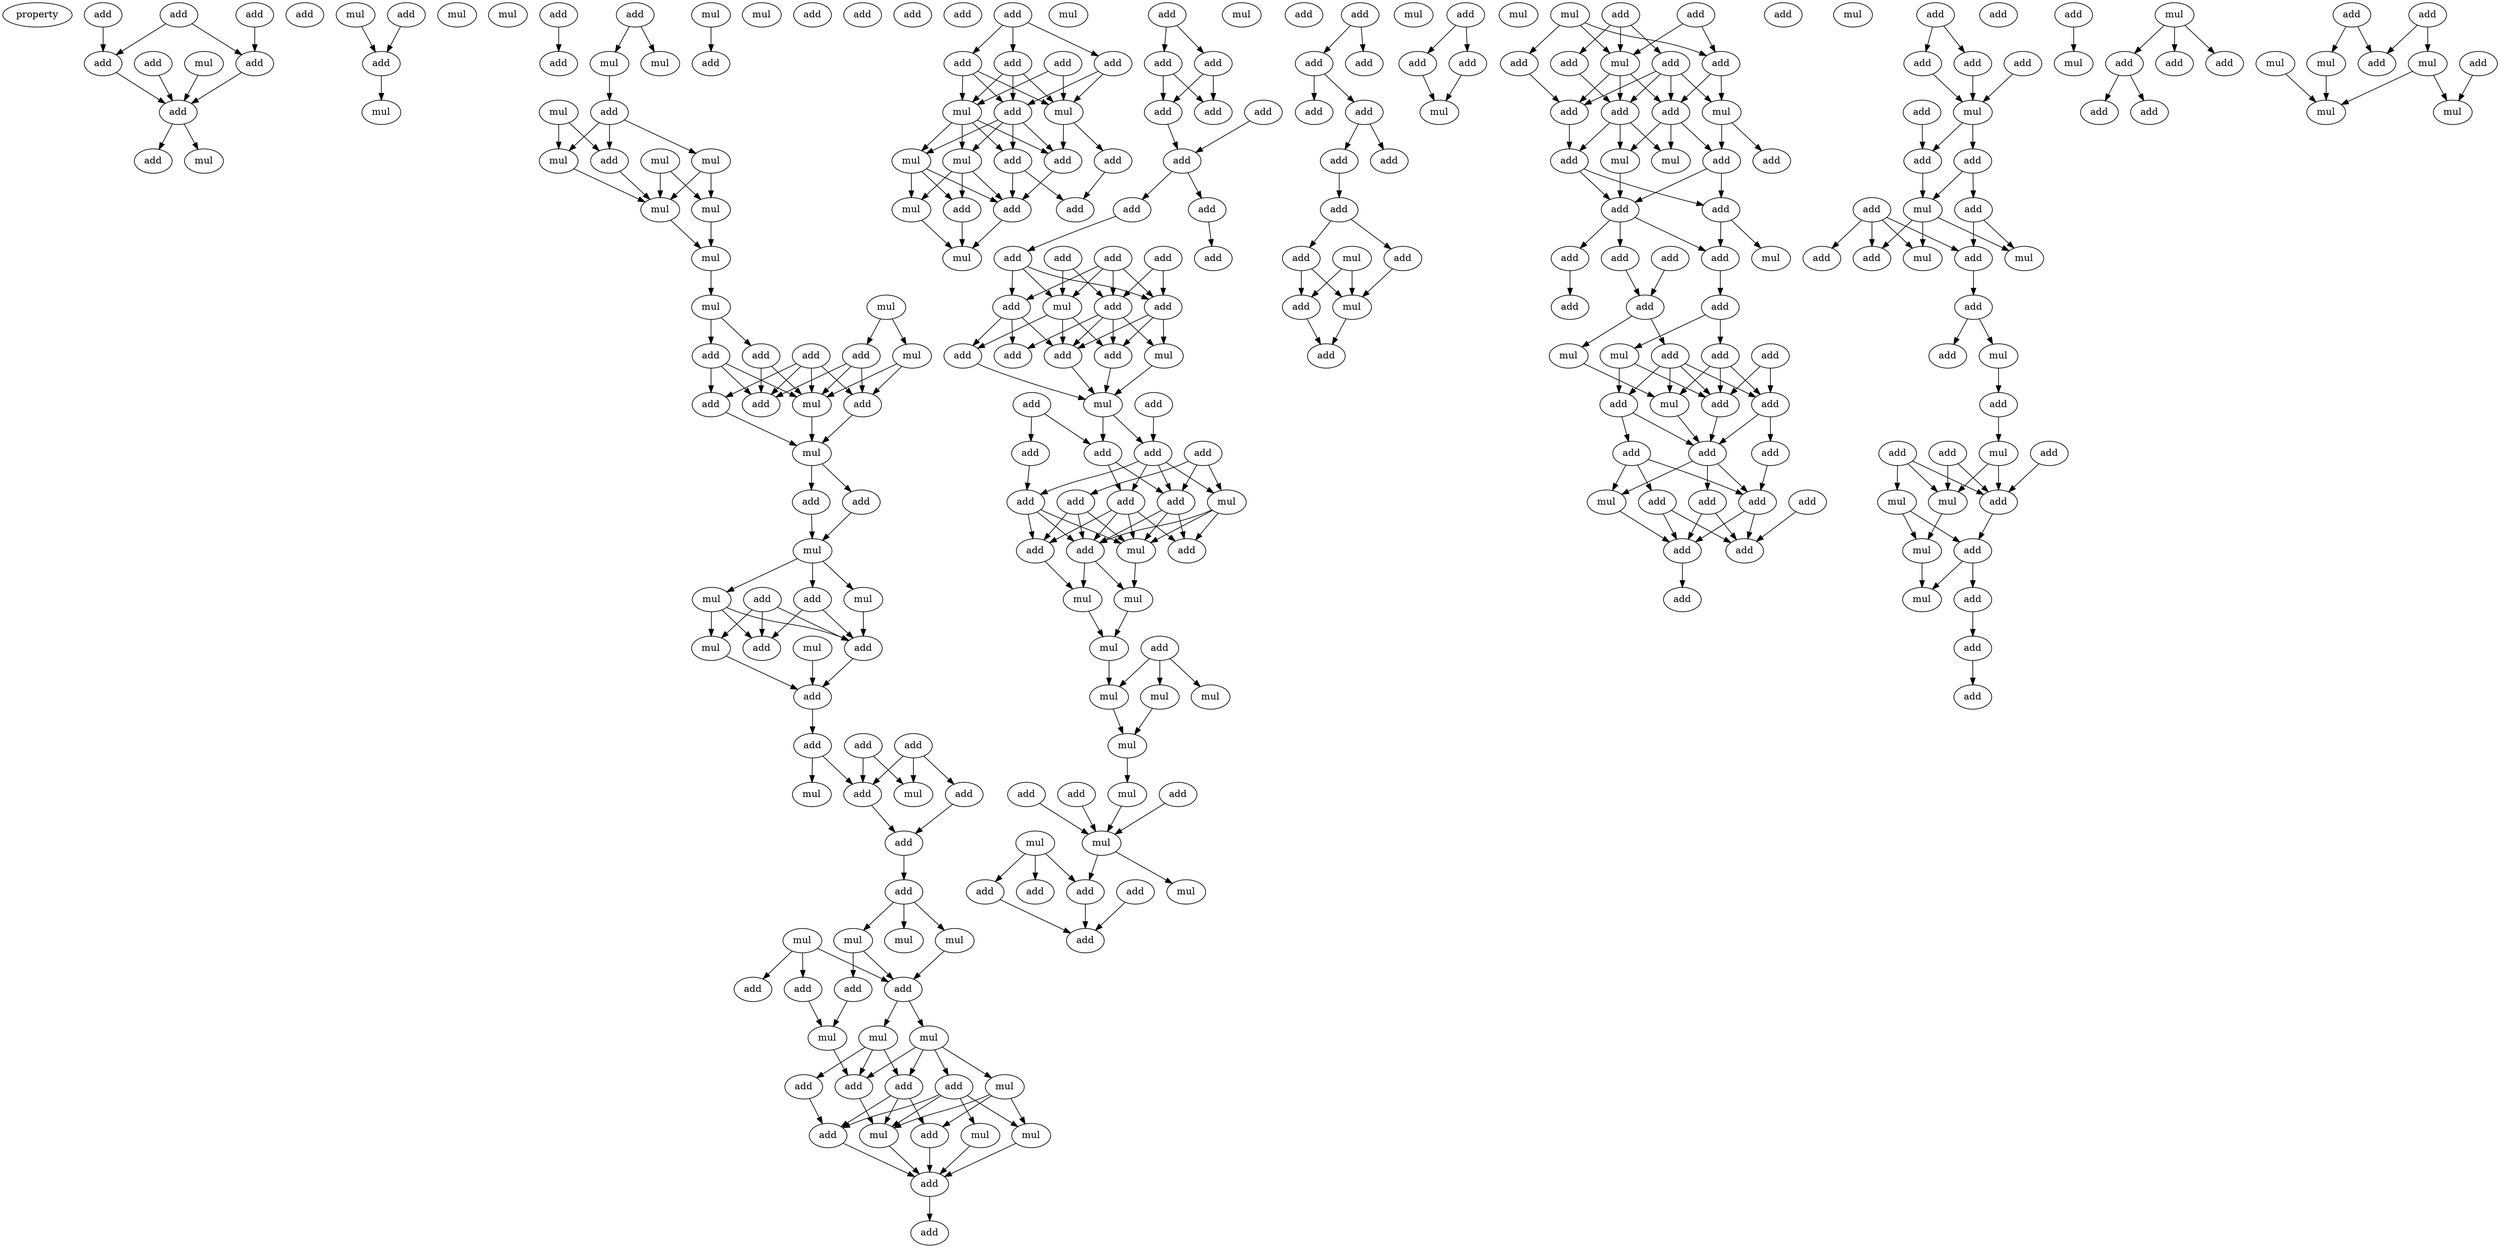 digraph {
    node [fontcolor=black]
    property [mul=2,lf=1.9]
    0 [ label = add ];
    1 [ label = add ];
    2 [ label = add ];
    3 [ label = add ];
    4 [ label = add ];
    5 [ label = mul ];
    6 [ label = add ];
    7 [ label = add ];
    8 [ label = add ];
    9 [ label = mul ];
    10 [ label = add ];
    11 [ label = mul ];
    12 [ label = add ];
    13 [ label = add ];
    14 [ label = mul ];
    15 [ label = mul ];
    16 [ label = mul ];
    17 [ label = add ];
    18 [ label = add ];
    19 [ label = add ];
    20 [ label = mul ];
    21 [ label = mul ];
    22 [ label = mul ];
    23 [ label = add ];
    24 [ label = mul ];
    25 [ label = add ];
    26 [ label = mul ];
    27 [ label = mul ];
    28 [ label = mul ];
    29 [ label = mul ];
    30 [ label = add ];
    31 [ label = add ];
    32 [ label = mul ];
    33 [ label = mul ];
    34 [ label = mul ];
    35 [ label = mul ];
    36 [ label = mul ];
    37 [ label = add ];
    38 [ label = add ];
    39 [ label = add ];
    40 [ label = mul ];
    41 [ label = add ];
    42 [ label = add ];
    43 [ label = add ];
    44 [ label = mul ];
    45 [ label = add ];
    46 [ label = mul ];
    47 [ label = add ];
    48 [ label = add ];
    49 [ label = add ];
    50 [ label = mul ];
    51 [ label = mul ];
    52 [ label = mul ];
    53 [ label = add ];
    54 [ label = add ];
    55 [ label = add ];
    56 [ label = add ];
    57 [ label = mul ];
    58 [ label = mul ];
    59 [ label = add ];
    60 [ label = add ];
    61 [ label = add ];
    62 [ label = add ];
    63 [ label = add ];
    64 [ label = add ];
    65 [ label = mul ];
    66 [ label = add ];
    67 [ label = mul ];
    68 [ label = add ];
    69 [ label = add ];
    70 [ label = add ];
    71 [ label = mul ];
    72 [ label = mul ];
    73 [ label = mul ];
    74 [ label = mul ];
    75 [ label = add ];
    76 [ label = add ];
    77 [ label = add ];
    78 [ label = add ];
    79 [ label = mul ];
    80 [ label = mul ];
    81 [ label = mul ];
    82 [ label = add ];
    83 [ label = add ];
    84 [ label = mul ];
    85 [ label = add ];
    86 [ label = add ];
    87 [ label = add ];
    88 [ label = mul ];
    89 [ label = mul ];
    90 [ label = add ];
    91 [ label = mul ];
    92 [ label = add ];
    93 [ label = add ];
    94 [ label = add ];
    95 [ label = add ];
    96 [ label = add ];
    97 [ label = add ];
    98 [ label = mul ];
    99 [ label = add ];
    100 [ label = mul ];
    101 [ label = add ];
    102 [ label = mul ];
    103 [ label = mul ];
    104 [ label = add ];
    105 [ label = add ];
    106 [ label = add ];
    107 [ label = mul ];
    108 [ label = add ];
    109 [ label = add ];
    110 [ label = mul ];
    111 [ label = add ];
    112 [ label = mul ];
    113 [ label = add ];
    114 [ label = add ];
    115 [ label = add ];
    116 [ label = mul ];
    117 [ label = add ];
    118 [ label = add ];
    119 [ label = add ];
    120 [ label = add ];
    121 [ label = add ];
    122 [ label = add ];
    123 [ label = add ];
    124 [ label = add ];
    125 [ label = add ];
    126 [ label = add ];
    127 [ label = add ];
    128 [ label = mul ];
    129 [ label = add ];
    130 [ label = add ];
    131 [ label = add ];
    132 [ label = add ];
    133 [ label = add ];
    134 [ label = mul ];
    135 [ label = add ];
    136 [ label = add ];
    137 [ label = mul ];
    138 [ label = add ];
    139 [ label = add ];
    140 [ label = add ];
    141 [ label = add ];
    142 [ label = add ];
    143 [ label = add ];
    144 [ label = add ];
    145 [ label = mul ];
    146 [ label = add ];
    147 [ label = add ];
    148 [ label = add ];
    149 [ label = add ];
    150 [ label = add ];
    151 [ label = mul ];
    152 [ label = add ];
    153 [ label = mul ];
    154 [ label = mul ];
    155 [ label = add ];
    156 [ label = mul ];
    157 [ label = mul ];
    158 [ label = mul ];
    159 [ label = mul ];
    160 [ label = mul ];
    161 [ label = add ];
    162 [ label = add ];
    163 [ label = mul ];
    164 [ label = add ];
    165 [ label = mul ];
    166 [ label = mul ];
    167 [ label = add ];
    168 [ label = add ];
    169 [ label = mul ];
    170 [ label = add ];
    171 [ label = add ];
    172 [ label = add ];
    173 [ label = add ];
    174 [ label = add ];
    175 [ label = add ];
    176 [ label = add ];
    177 [ label = add ];
    178 [ label = add ];
    179 [ label = add ];
    180 [ label = add ];
    181 [ label = add ];
    182 [ label = mul ];
    183 [ label = add ];
    184 [ label = add ];
    185 [ label = mul ];
    186 [ label = mul ];
    187 [ label = add ];
    188 [ label = add ];
    189 [ label = add ];
    190 [ label = add ];
    191 [ label = add ];
    192 [ label = mul ];
    193 [ label = mul ];
    194 [ label = add ];
    195 [ label = mul ];
    196 [ label = add ];
    197 [ label = add ];
    198 [ label = mul ];
    199 [ label = add ];
    200 [ label = add ];
    201 [ label = add ];
    202 [ label = add ];
    203 [ label = add ];
    204 [ label = mul ];
    205 [ label = add ];
    206 [ label = add ];
    207 [ label = add ];
    208 [ label = mul ];
    209 [ label = mul ];
    210 [ label = add ];
    211 [ label = add ];
    212 [ label = add ];
    213 [ label = add ];
    214 [ label = mul ];
    215 [ label = add ];
    216 [ label = add ];
    217 [ label = add ];
    218 [ label = add ];
    219 [ label = add ];
    220 [ label = add ];
    221 [ label = mul ];
    222 [ label = add ];
    223 [ label = add ];
    224 [ label = add ];
    225 [ label = mul ];
    226 [ label = add ];
    227 [ label = add ];
    228 [ label = mul ];
    229 [ label = add ];
    230 [ label = add ];
    231 [ label = add ];
    232 [ label = add ];
    233 [ label = add ];
    234 [ label = add ];
    235 [ label = add ];
    236 [ label = add ];
    237 [ label = mul ];
    238 [ label = add ];
    239 [ label = add ];
    240 [ label = add ];
    241 [ label = mul ];
    242 [ label = add ];
    243 [ label = add ];
    244 [ label = add ];
    245 [ label = add ];
    246 [ label = add ];
    247 [ label = add ];
    248 [ label = mul ];
    249 [ label = add ];
    250 [ label = add ];
    251 [ label = add ];
    252 [ label = add ];
    253 [ label = mul ];
    254 [ label = add ];
    255 [ label = add ];
    256 [ label = mul ];
    257 [ label = mul ];
    258 [ label = add ];
    259 [ label = add ];
    260 [ label = add ];
    261 [ label = add ];
    262 [ label = mul ];
    263 [ label = add ];
    264 [ label = add ];
    265 [ label = add ];
    266 [ label = add ];
    267 [ label = mul ];
    268 [ label = mul ];
    269 [ label = add ];
    270 [ label = mul ];
    271 [ label = add ];
    272 [ label = mul ];
    273 [ label = add ];
    274 [ label = mul ];
    275 [ label = mul ];
    276 [ label = add ];
    277 [ label = add ];
    278 [ label = mul ];
    279 [ label = add ];
    280 [ label = add ];
    281 [ label = add ];
    282 [ label = add ];
    283 [ label = add ];
    284 [ label = add ];
    285 [ label = add ];
    286 [ label = add ];
    287 [ label = add ];
    288 [ label = mul ];
    289 [ label = add ];
    290 [ label = mul ];
    291 [ label = mul ];
    292 [ label = mul ];
    293 [ label = mul ];
    0 -> 3 [ name = 0 ];
    1 -> 7 [ name = 1 ];
    2 -> 3 [ name = 2 ];
    2 -> 7 [ name = 3 ];
    3 -> 8 [ name = 4 ];
    4 -> 8 [ name = 5 ];
    5 -> 8 [ name = 6 ];
    7 -> 8 [ name = 7 ];
    8 -> 10 [ name = 8 ];
    8 -> 11 [ name = 9 ];
    9 -> 13 [ name = 10 ];
    12 -> 13 [ name = 11 ];
    13 -> 14 [ name = 12 ];
    17 -> 18 [ name = 13 ];
    19 -> 22 [ name = 14 ];
    19 -> 24 [ name = 15 ];
    20 -> 23 [ name = 16 ];
    22 -> 25 [ name = 17 ];
    25 -> 27 [ name = 18 ];
    25 -> 29 [ name = 19 ];
    25 -> 30 [ name = 20 ];
    26 -> 29 [ name = 21 ];
    26 -> 30 [ name = 22 ];
    27 -> 32 [ name = 23 ];
    27 -> 33 [ name = 24 ];
    28 -> 32 [ name = 25 ];
    28 -> 33 [ name = 26 ];
    29 -> 32 [ name = 27 ];
    30 -> 32 [ name = 28 ];
    32 -> 34 [ name = 29 ];
    33 -> 34 [ name = 30 ];
    34 -> 35 [ name = 31 ];
    35 -> 37 [ name = 32 ];
    35 -> 38 [ name = 33 ];
    36 -> 39 [ name = 34 ];
    36 -> 40 [ name = 35 ];
    37 -> 43 [ name = 36 ];
    37 -> 44 [ name = 37 ];
    37 -> 45 [ name = 38 ];
    38 -> 44 [ name = 39 ];
    38 -> 45 [ name = 40 ];
    39 -> 42 [ name = 41 ];
    39 -> 44 [ name = 42 ];
    39 -> 45 [ name = 43 ];
    40 -> 42 [ name = 44 ];
    40 -> 44 [ name = 45 ];
    41 -> 42 [ name = 46 ];
    41 -> 43 [ name = 47 ];
    41 -> 44 [ name = 48 ];
    41 -> 45 [ name = 49 ];
    42 -> 46 [ name = 50 ];
    43 -> 46 [ name = 51 ];
    44 -> 46 [ name = 52 ];
    46 -> 47 [ name = 53 ];
    46 -> 48 [ name = 54 ];
    47 -> 50 [ name = 55 ];
    48 -> 50 [ name = 56 ];
    50 -> 51 [ name = 57 ];
    50 -> 52 [ name = 58 ];
    50 -> 53 [ name = 59 ];
    51 -> 55 [ name = 60 ];
    51 -> 56 [ name = 61 ];
    51 -> 58 [ name = 62 ];
    52 -> 56 [ name = 63 ];
    53 -> 55 [ name = 64 ];
    53 -> 56 [ name = 65 ];
    54 -> 55 [ name = 66 ];
    54 -> 56 [ name = 67 ];
    54 -> 58 [ name = 68 ];
    56 -> 59 [ name = 69 ];
    57 -> 59 [ name = 70 ];
    58 -> 59 [ name = 71 ];
    59 -> 61 [ name = 72 ];
    60 -> 66 [ name = 73 ];
    60 -> 67 [ name = 74 ];
    60 -> 68 [ name = 75 ];
    61 -> 65 [ name = 76 ];
    61 -> 68 [ name = 77 ];
    62 -> 67 [ name = 78 ];
    62 -> 68 [ name = 79 ];
    66 -> 69 [ name = 80 ];
    68 -> 69 [ name = 81 ];
    69 -> 70 [ name = 82 ];
    70 -> 72 [ name = 83 ];
    70 -> 73 [ name = 84 ];
    70 -> 74 [ name = 85 ];
    71 -> 76 [ name = 86 ];
    71 -> 77 [ name = 87 ];
    71 -> 78 [ name = 88 ];
    72 -> 76 [ name = 89 ];
    73 -> 75 [ name = 90 ];
    73 -> 76 [ name = 91 ];
    75 -> 79 [ name = 92 ];
    76 -> 80 [ name = 93 ];
    76 -> 81 [ name = 94 ];
    78 -> 79 [ name = 95 ];
    79 -> 83 [ name = 96 ];
    80 -> 83 [ name = 97 ];
    80 -> 85 [ name = 98 ];
    80 -> 86 [ name = 99 ];
    81 -> 82 [ name = 100 ];
    81 -> 83 [ name = 101 ];
    81 -> 84 [ name = 102 ];
    81 -> 86 [ name = 103 ];
    82 -> 87 [ name = 104 ];
    82 -> 88 [ name = 105 ];
    82 -> 89 [ name = 106 ];
    82 -> 91 [ name = 107 ];
    83 -> 88 [ name = 108 ];
    84 -> 88 [ name = 109 ];
    84 -> 90 [ name = 110 ];
    84 -> 91 [ name = 111 ];
    85 -> 87 [ name = 112 ];
    86 -> 87 [ name = 113 ];
    86 -> 88 [ name = 114 ];
    86 -> 90 [ name = 115 ];
    87 -> 92 [ name = 116 ];
    88 -> 92 [ name = 117 ];
    89 -> 92 [ name = 118 ];
    90 -> 92 [ name = 119 ];
    91 -> 92 [ name = 120 ];
    92 -> 93 [ name = 121 ];
    94 -> 95 [ name = 122 ];
    94 -> 97 [ name = 123 ];
    94 -> 99 [ name = 124 ];
    95 -> 100 [ name = 125 ];
    95 -> 101 [ name = 126 ];
    96 -> 100 [ name = 127 ];
    96 -> 102 [ name = 128 ];
    97 -> 100 [ name = 129 ];
    97 -> 101 [ name = 130 ];
    97 -> 102 [ name = 131 ];
    99 -> 100 [ name = 132 ];
    99 -> 101 [ name = 133 ];
    99 -> 102 [ name = 134 ];
    100 -> 105 [ name = 135 ];
    100 -> 106 [ name = 136 ];
    101 -> 103 [ name = 137 ];
    101 -> 104 [ name = 138 ];
    101 -> 105 [ name = 139 ];
    101 -> 107 [ name = 140 ];
    102 -> 103 [ name = 141 ];
    102 -> 104 [ name = 142 ];
    102 -> 105 [ name = 143 ];
    102 -> 107 [ name = 144 ];
    103 -> 108 [ name = 145 ];
    103 -> 109 [ name = 146 ];
    103 -> 110 [ name = 147 ];
    104 -> 108 [ name = 148 ];
    104 -> 111 [ name = 149 ];
    105 -> 108 [ name = 150 ];
    106 -> 111 [ name = 151 ];
    107 -> 108 [ name = 152 ];
    107 -> 109 [ name = 153 ];
    107 -> 110 [ name = 154 ];
    108 -> 112 [ name = 155 ];
    109 -> 112 [ name = 156 ];
    110 -> 112 [ name = 157 ];
    113 -> 114 [ name = 158 ];
    113 -> 115 [ name = 159 ];
    114 -> 117 [ name = 160 ];
    114 -> 119 [ name = 161 ];
    115 -> 117 [ name = 162 ];
    115 -> 119 [ name = 163 ];
    118 -> 120 [ name = 164 ];
    119 -> 120 [ name = 165 ];
    120 -> 121 [ name = 166 ];
    120 -> 122 [ name = 167 ];
    121 -> 124 [ name = 168 ];
    122 -> 123 [ name = 169 ];
    124 -> 128 [ name = 170 ];
    124 -> 129 [ name = 171 ];
    124 -> 131 [ name = 172 ];
    125 -> 130 [ name = 173 ];
    125 -> 131 [ name = 174 ];
    126 -> 128 [ name = 175 ];
    126 -> 130 [ name = 176 ];
    127 -> 128 [ name = 177 ];
    127 -> 129 [ name = 178 ];
    127 -> 130 [ name = 179 ];
    127 -> 131 [ name = 180 ];
    128 -> 132 [ name = 181 ];
    128 -> 133 [ name = 182 ];
    128 -> 136 [ name = 183 ];
    129 -> 132 [ name = 184 ];
    129 -> 135 [ name = 185 ];
    129 -> 136 [ name = 186 ];
    130 -> 132 [ name = 187 ];
    130 -> 133 [ name = 188 ];
    130 -> 134 [ name = 189 ];
    130 -> 135 [ name = 190 ];
    131 -> 132 [ name = 191 ];
    131 -> 133 [ name = 192 ];
    131 -> 134 [ name = 193 ];
    132 -> 137 [ name = 194 ];
    133 -> 137 [ name = 195 ];
    134 -> 137 [ name = 196 ];
    136 -> 137 [ name = 197 ];
    137 -> 141 [ name = 198 ];
    137 -> 143 [ name = 199 ];
    138 -> 140 [ name = 200 ];
    138 -> 143 [ name = 201 ];
    139 -> 141 [ name = 202 ];
    140 -> 148 [ name = 203 ];
    141 -> 144 [ name = 204 ];
    141 -> 145 [ name = 205 ];
    141 -> 146 [ name = 206 ];
    141 -> 148 [ name = 207 ];
    142 -> 144 [ name = 208 ];
    142 -> 145 [ name = 209 ];
    142 -> 147 [ name = 210 ];
    143 -> 144 [ name = 211 ];
    143 -> 146 [ name = 212 ];
    144 -> 149 [ name = 213 ];
    144 -> 151 [ name = 214 ];
    144 -> 152 [ name = 215 ];
    145 -> 149 [ name = 216 ];
    145 -> 151 [ name = 217 ];
    145 -> 152 [ name = 218 ];
    146 -> 149 [ name = 219 ];
    146 -> 150 [ name = 220 ];
    146 -> 151 [ name = 221 ];
    146 -> 152 [ name = 222 ];
    147 -> 149 [ name = 223 ];
    147 -> 150 [ name = 224 ];
    147 -> 151 [ name = 225 ];
    148 -> 149 [ name = 226 ];
    148 -> 150 [ name = 227 ];
    148 -> 151 [ name = 228 ];
    149 -> 153 [ name = 229 ];
    149 -> 154 [ name = 230 ];
    150 -> 154 [ name = 231 ];
    151 -> 153 [ name = 232 ];
    153 -> 156 [ name = 233 ];
    154 -> 156 [ name = 234 ];
    155 -> 157 [ name = 235 ];
    155 -> 158 [ name = 236 ];
    155 -> 159 [ name = 237 ];
    156 -> 157 [ name = 238 ];
    157 -> 160 [ name = 239 ];
    158 -> 160 [ name = 240 ];
    160 -> 163 [ name = 241 ];
    161 -> 166 [ name = 242 ];
    162 -> 166 [ name = 243 ];
    163 -> 166 [ name = 244 ];
    164 -> 166 [ name = 245 ];
    165 -> 167 [ name = 246 ];
    165 -> 168 [ name = 247 ];
    165 -> 171 [ name = 248 ];
    166 -> 168 [ name = 249 ];
    166 -> 169 [ name = 250 ];
    167 -> 172 [ name = 251 ];
    168 -> 172 [ name = 252 ];
    170 -> 172 [ name = 253 ];
    174 -> 175 [ name = 254 ];
    174 -> 176 [ name = 255 ];
    175 -> 177 [ name = 256 ];
    175 -> 178 [ name = 257 ];
    178 -> 179 [ name = 258 ];
    178 -> 180 [ name = 259 ];
    179 -> 181 [ name = 260 ];
    181 -> 183 [ name = 261 ];
    181 -> 184 [ name = 262 ];
    183 -> 186 [ name = 263 ];
    183 -> 187 [ name = 264 ];
    184 -> 186 [ name = 265 ];
    185 -> 186 [ name = 266 ];
    185 -> 187 [ name = 267 ];
    186 -> 188 [ name = 268 ];
    187 -> 188 [ name = 269 ];
    189 -> 190 [ name = 270 ];
    189 -> 191 [ name = 271 ];
    190 -> 193 [ name = 272 ];
    191 -> 193 [ name = 273 ];
    194 -> 197 [ name = 274 ];
    194 -> 198 [ name = 275 ];
    195 -> 197 [ name = 276 ];
    195 -> 198 [ name = 277 ];
    195 -> 201 [ name = 278 ];
    196 -> 198 [ name = 279 ];
    196 -> 199 [ name = 280 ];
    196 -> 200 [ name = 281 ];
    197 -> 204 [ name = 282 ];
    197 -> 205 [ name = 283 ];
    198 -> 202 [ name = 284 ];
    198 -> 203 [ name = 285 ];
    198 -> 205 [ name = 286 ];
    199 -> 202 [ name = 287 ];
    200 -> 202 [ name = 288 ];
    200 -> 203 [ name = 289 ];
    200 -> 204 [ name = 290 ];
    200 -> 205 [ name = 291 ];
    201 -> 203 [ name = 292 ];
    202 -> 208 [ name = 293 ];
    202 -> 209 [ name = 294 ];
    202 -> 210 [ name = 295 ];
    203 -> 210 [ name = 296 ];
    204 -> 206 [ name = 297 ];
    204 -> 207 [ name = 298 ];
    205 -> 206 [ name = 299 ];
    205 -> 208 [ name = 300 ];
    205 -> 209 [ name = 301 ];
    206 -> 211 [ name = 302 ];
    206 -> 212 [ name = 303 ];
    209 -> 211 [ name = 304 ];
    210 -> 211 [ name = 305 ];
    210 -> 212 [ name = 306 ];
    211 -> 213 [ name = 307 ];
    211 -> 216 [ name = 308 ];
    211 -> 217 [ name = 309 ];
    212 -> 213 [ name = 310 ];
    212 -> 214 [ name = 311 ];
    213 -> 220 [ name = 312 ];
    215 -> 218 [ name = 313 ];
    216 -> 218 [ name = 314 ];
    217 -> 219 [ name = 315 ];
    218 -> 224 [ name = 316 ];
    218 -> 225 [ name = 317 ];
    220 -> 221 [ name = 318 ];
    220 -> 222 [ name = 319 ];
    221 -> 227 [ name = 320 ];
    221 -> 229 [ name = 321 ];
    222 -> 228 [ name = 322 ];
    222 -> 229 [ name = 323 ];
    222 -> 230 [ name = 324 ];
    223 -> 229 [ name = 325 ];
    223 -> 230 [ name = 326 ];
    224 -> 227 [ name = 327 ];
    224 -> 228 [ name = 328 ];
    224 -> 229 [ name = 329 ];
    224 -> 230 [ name = 330 ];
    225 -> 228 [ name = 331 ];
    227 -> 231 [ name = 332 ];
    227 -> 232 [ name = 333 ];
    228 -> 232 [ name = 334 ];
    229 -> 232 [ name = 335 ];
    230 -> 232 [ name = 336 ];
    230 -> 233 [ name = 337 ];
    231 -> 235 [ name = 338 ];
    231 -> 236 [ name = 339 ];
    231 -> 237 [ name = 340 ];
    232 -> 234 [ name = 341 ];
    232 -> 236 [ name = 342 ];
    232 -> 237 [ name = 343 ];
    233 -> 236 [ name = 344 ];
    234 -> 239 [ name = 345 ];
    234 -> 240 [ name = 346 ];
    235 -> 239 [ name = 347 ];
    235 -> 240 [ name = 348 ];
    236 -> 239 [ name = 349 ];
    236 -> 240 [ name = 350 ];
    237 -> 239 [ name = 351 ];
    238 -> 240 [ name = 352 ];
    239 -> 242 [ name = 353 ];
    243 -> 244 [ name = 354 ];
    243 -> 245 [ name = 355 ];
    244 -> 248 [ name = 356 ];
    245 -> 248 [ name = 357 ];
    246 -> 248 [ name = 358 ];
    247 -> 249 [ name = 359 ];
    248 -> 249 [ name = 360 ];
    248 -> 250 [ name = 361 ];
    249 -> 253 [ name = 362 ];
    250 -> 252 [ name = 363 ];
    250 -> 253 [ name = 364 ];
    252 -> 257 [ name = 365 ];
    252 -> 258 [ name = 366 ];
    253 -> 256 [ name = 367 ];
    253 -> 257 [ name = 368 ];
    253 -> 259 [ name = 369 ];
    254 -> 255 [ name = 370 ];
    254 -> 256 [ name = 371 ];
    254 -> 258 [ name = 372 ];
    254 -> 259 [ name = 373 ];
    258 -> 260 [ name = 374 ];
    260 -> 261 [ name = 375 ];
    260 -> 262 [ name = 376 ];
    262 -> 263 [ name = 377 ];
    263 -> 267 [ name = 378 ];
    264 -> 269 [ name = 379 ];
    264 -> 270 [ name = 380 ];
    265 -> 268 [ name = 381 ];
    265 -> 269 [ name = 382 ];
    265 -> 270 [ name = 383 ];
    266 -> 269 [ name = 384 ];
    267 -> 269 [ name = 385 ];
    267 -> 270 [ name = 386 ];
    268 -> 272 [ name = 387 ];
    268 -> 273 [ name = 388 ];
    269 -> 273 [ name = 389 ];
    270 -> 272 [ name = 390 ];
    271 -> 274 [ name = 391 ];
    272 -> 275 [ name = 392 ];
    273 -> 275 [ name = 393 ];
    273 -> 276 [ name = 394 ];
    276 -> 277 [ name = 395 ];
    277 -> 282 [ name = 396 ];
    278 -> 279 [ name = 397 ];
    278 -> 280 [ name = 398 ];
    278 -> 281 [ name = 399 ];
    279 -> 283 [ name = 400 ];
    279 -> 284 [ name = 401 ];
    285 -> 288 [ name = 402 ];
    285 -> 289 [ name = 403 ];
    286 -> 289 [ name = 404 ];
    286 -> 291 [ name = 405 ];
    287 -> 293 [ name = 406 ];
    288 -> 292 [ name = 407 ];
    288 -> 293 [ name = 408 ];
    290 -> 292 [ name = 409 ];
    291 -> 292 [ name = 410 ];
}
